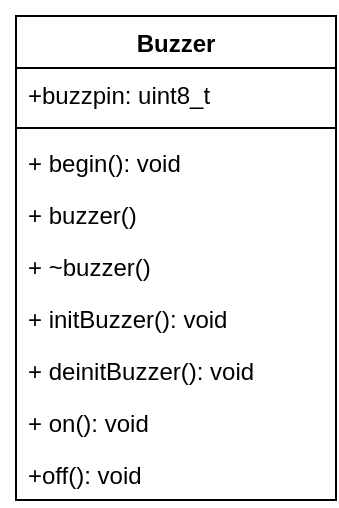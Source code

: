 <mxfile version="20.6.0" type="device"><diagram id="UDlvRDWyfbCvOJNDjpjb" name="Page-1"><mxGraphModel dx="1038" dy="585" grid="1" gridSize="10" guides="1" tooltips="1" connect="1" arrows="1" fold="1" page="1" pageScale="1" pageWidth="1390" pageHeight="980" math="0" shadow="0"><root><mxCell id="0"/><mxCell id="1" parent="0"/><mxCell id="aos32h9Wv-ejDPReMKsW-1" style="edgeStyle=orthogonalEdgeStyle;rounded=0;orthogonalLoop=1;jettySize=auto;html=1;exitX=0;exitY=0;exitDx=0;exitDy=0;" parent="1" source="5Sa6sfh5PtCXmiYTFcLl-31" edge="1"><mxGeometry relative="1" as="geometry"><mxPoint x="449.857" y="180.286" as="targetPoint"/></mxGeometry></mxCell><mxCell id="5Sa6sfh5PtCXmiYTFcLl-31" value="Buzzer" style="swimlane;fontStyle=1;align=center;verticalAlign=top;childLayout=stackLayout;horizontal=1;startSize=26;horizontalStack=0;resizeParent=1;resizeParentMax=0;resizeLast=0;collapsible=1;marginBottom=0;strokeColor=default;" parent="1" vertex="1"><mxGeometry x="430" y="160" width="160" height="242" as="geometry"/></mxCell><mxCell id="5Sa6sfh5PtCXmiYTFcLl-32" value="+buzzpin: uint8_t" style="text;strokeColor=none;fillColor=none;align=left;verticalAlign=top;spacingLeft=4;spacingRight=4;overflow=hidden;rotatable=0;points=[[0,0.5],[1,0.5]];portConstraint=eastwest;" parent="5Sa6sfh5PtCXmiYTFcLl-31" vertex="1"><mxGeometry y="26" width="160" height="26" as="geometry"/></mxCell><mxCell id="5Sa6sfh5PtCXmiYTFcLl-33" value="" style="line;strokeWidth=1;fillColor=none;align=left;verticalAlign=middle;spacingTop=-1;spacingLeft=3;spacingRight=3;rotatable=0;labelPosition=right;points=[];portConstraint=eastwest;" parent="5Sa6sfh5PtCXmiYTFcLl-31" vertex="1"><mxGeometry y="52" width="160" height="8" as="geometry"/></mxCell><mxCell id="5Sa6sfh5PtCXmiYTFcLl-34" value="+ begin(): void" style="text;strokeColor=none;fillColor=none;align=left;verticalAlign=top;spacingLeft=4;spacingRight=4;overflow=hidden;rotatable=0;points=[[0,0.5],[1,0.5]];portConstraint=eastwest;" parent="5Sa6sfh5PtCXmiYTFcLl-31" vertex="1"><mxGeometry y="60" width="160" height="26" as="geometry"/></mxCell><mxCell id="5Sa6sfh5PtCXmiYTFcLl-35" value="+ buzzer()" style="text;strokeColor=none;fillColor=none;align=left;verticalAlign=top;spacingLeft=4;spacingRight=4;overflow=hidden;rotatable=0;points=[[0,0.5],[1,0.5]];portConstraint=eastwest;" parent="5Sa6sfh5PtCXmiYTFcLl-31" vertex="1"><mxGeometry y="86" width="160" height="26" as="geometry"/></mxCell><mxCell id="5Sa6sfh5PtCXmiYTFcLl-36" value="+ ~buzzer()" style="text;strokeColor=none;fillColor=none;align=left;verticalAlign=top;spacingLeft=4;spacingRight=4;overflow=hidden;rotatable=0;points=[[0,0.5],[1,0.5]];portConstraint=eastwest;" parent="5Sa6sfh5PtCXmiYTFcLl-31" vertex="1"><mxGeometry y="112" width="160" height="26" as="geometry"/></mxCell><mxCell id="5Sa6sfh5PtCXmiYTFcLl-37" value="+ initBuzzer(): void" style="text;strokeColor=none;fillColor=none;align=left;verticalAlign=top;spacingLeft=4;spacingRight=4;overflow=hidden;rotatable=0;points=[[0,0.5],[1,0.5]];portConstraint=eastwest;" parent="5Sa6sfh5PtCXmiYTFcLl-31" vertex="1"><mxGeometry y="138" width="160" height="26" as="geometry"/></mxCell><mxCell id="5Sa6sfh5PtCXmiYTFcLl-38" value="+ deinitBuzzer(): void" style="text;strokeColor=none;fillColor=none;align=left;verticalAlign=top;spacingLeft=4;spacingRight=4;overflow=hidden;rotatable=0;points=[[0,0.5],[1,0.5]];portConstraint=eastwest;" parent="5Sa6sfh5PtCXmiYTFcLl-31" vertex="1"><mxGeometry y="164" width="160" height="26" as="geometry"/></mxCell><mxCell id="5Sa6sfh5PtCXmiYTFcLl-39" value="+ on(): void" style="text;strokeColor=none;fillColor=none;align=left;verticalAlign=top;spacingLeft=4;spacingRight=4;overflow=hidden;rotatable=0;points=[[0,0.5],[1,0.5]];portConstraint=eastwest;" parent="5Sa6sfh5PtCXmiYTFcLl-31" vertex="1"><mxGeometry y="190" width="160" height="26" as="geometry"/></mxCell><mxCell id="5Sa6sfh5PtCXmiYTFcLl-40" value="+off(): void" style="text;strokeColor=none;fillColor=none;align=left;verticalAlign=top;spacingLeft=4;spacingRight=4;overflow=hidden;rotatable=0;points=[[0,0.5],[1,0.5]];portConstraint=eastwest;" parent="5Sa6sfh5PtCXmiYTFcLl-31" vertex="1"><mxGeometry y="216" width="160" height="26" as="geometry"/></mxCell></root></mxGraphModel></diagram></mxfile>
